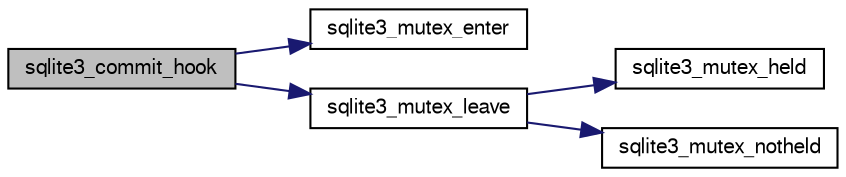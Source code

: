 digraph "sqlite3_commit_hook"
{
  edge [fontname="FreeSans",fontsize="10",labelfontname="FreeSans",labelfontsize="10"];
  node [fontname="FreeSans",fontsize="10",shape=record];
  rankdir="LR";
  Node321137 [label="sqlite3_commit_hook",height=0.2,width=0.4,color="black", fillcolor="grey75", style="filled", fontcolor="black"];
  Node321137 -> Node321138 [color="midnightblue",fontsize="10",style="solid",fontname="FreeSans"];
  Node321138 [label="sqlite3_mutex_enter",height=0.2,width=0.4,color="black", fillcolor="white", style="filled",URL="$sqlite3_8c.html#a1c12cde690bd89f104de5cbad12a6bf5"];
  Node321137 -> Node321139 [color="midnightblue",fontsize="10",style="solid",fontname="FreeSans"];
  Node321139 [label="sqlite3_mutex_leave",height=0.2,width=0.4,color="black", fillcolor="white", style="filled",URL="$sqlite3_8c.html#a5838d235601dbd3c1fa993555c6bcc93"];
  Node321139 -> Node321140 [color="midnightblue",fontsize="10",style="solid",fontname="FreeSans"];
  Node321140 [label="sqlite3_mutex_held",height=0.2,width=0.4,color="black", fillcolor="white", style="filled",URL="$sqlite3_8c.html#acf77da68932b6bc163c5e68547ecc3e7"];
  Node321139 -> Node321141 [color="midnightblue",fontsize="10",style="solid",fontname="FreeSans"];
  Node321141 [label="sqlite3_mutex_notheld",height=0.2,width=0.4,color="black", fillcolor="white", style="filled",URL="$sqlite3_8c.html#a83967c837c1c000d3b5adcfaa688f5dc"];
}
